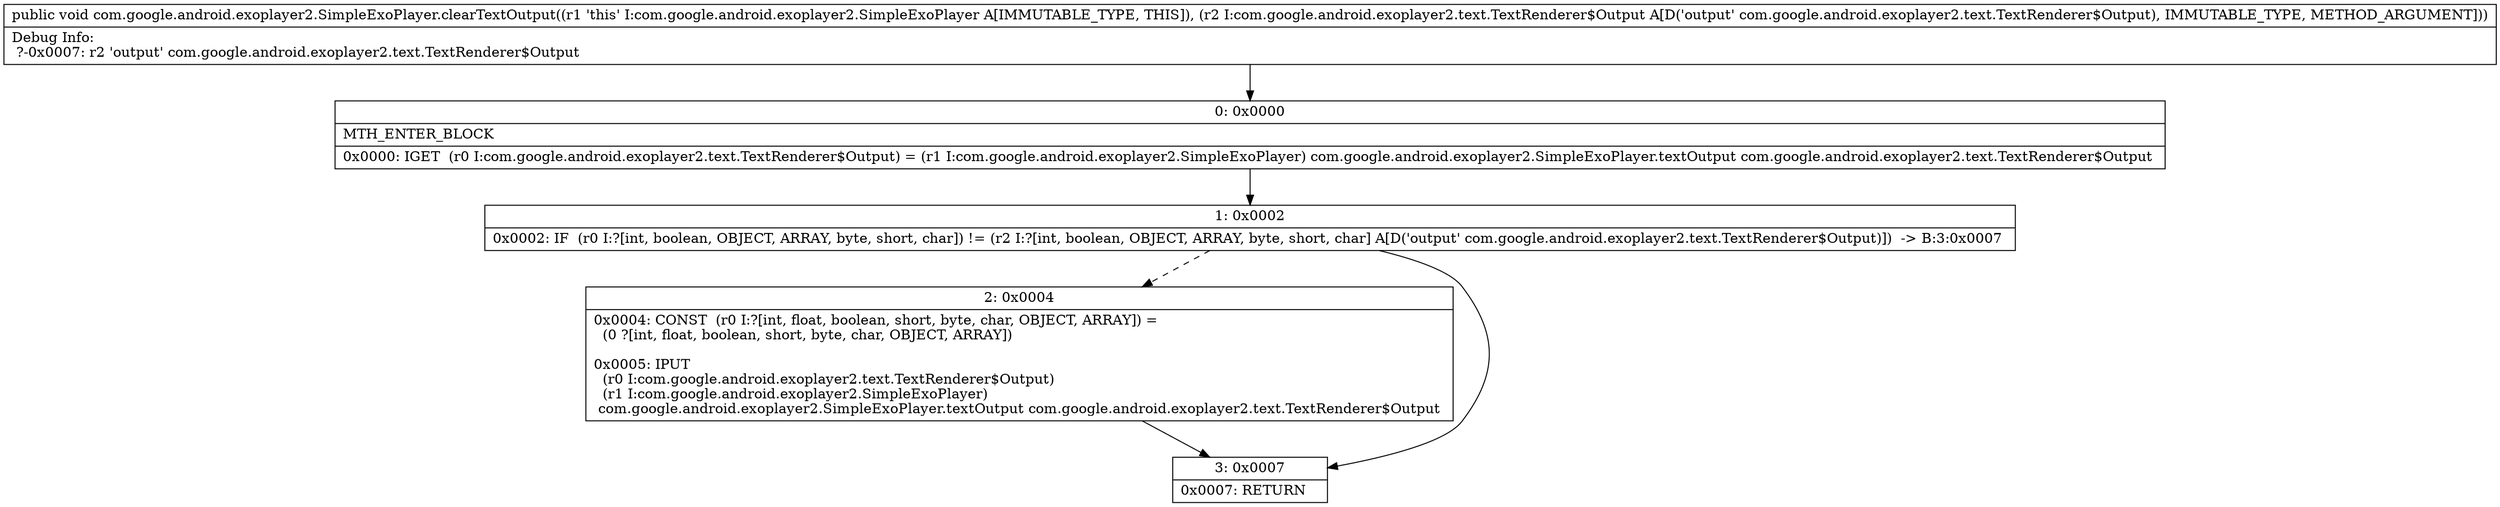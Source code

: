 digraph "CFG forcom.google.android.exoplayer2.SimpleExoPlayer.clearTextOutput(Lcom\/google\/android\/exoplayer2\/text\/TextRenderer$Output;)V" {
Node_0 [shape=record,label="{0\:\ 0x0000|MTH_ENTER_BLOCK\l|0x0000: IGET  (r0 I:com.google.android.exoplayer2.text.TextRenderer$Output) = (r1 I:com.google.android.exoplayer2.SimpleExoPlayer) com.google.android.exoplayer2.SimpleExoPlayer.textOutput com.google.android.exoplayer2.text.TextRenderer$Output \l}"];
Node_1 [shape=record,label="{1\:\ 0x0002|0x0002: IF  (r0 I:?[int, boolean, OBJECT, ARRAY, byte, short, char]) != (r2 I:?[int, boolean, OBJECT, ARRAY, byte, short, char] A[D('output' com.google.android.exoplayer2.text.TextRenderer$Output)])  \-\> B:3:0x0007 \l}"];
Node_2 [shape=record,label="{2\:\ 0x0004|0x0004: CONST  (r0 I:?[int, float, boolean, short, byte, char, OBJECT, ARRAY]) = \l  (0 ?[int, float, boolean, short, byte, char, OBJECT, ARRAY])\l \l0x0005: IPUT  \l  (r0 I:com.google.android.exoplayer2.text.TextRenderer$Output)\l  (r1 I:com.google.android.exoplayer2.SimpleExoPlayer)\l com.google.android.exoplayer2.SimpleExoPlayer.textOutput com.google.android.exoplayer2.text.TextRenderer$Output \l}"];
Node_3 [shape=record,label="{3\:\ 0x0007|0x0007: RETURN   \l}"];
MethodNode[shape=record,label="{public void com.google.android.exoplayer2.SimpleExoPlayer.clearTextOutput((r1 'this' I:com.google.android.exoplayer2.SimpleExoPlayer A[IMMUTABLE_TYPE, THIS]), (r2 I:com.google.android.exoplayer2.text.TextRenderer$Output A[D('output' com.google.android.exoplayer2.text.TextRenderer$Output), IMMUTABLE_TYPE, METHOD_ARGUMENT]))  | Debug Info:\l  ?\-0x0007: r2 'output' com.google.android.exoplayer2.text.TextRenderer$Output\l}"];
MethodNode -> Node_0;
Node_0 -> Node_1;
Node_1 -> Node_2[style=dashed];
Node_1 -> Node_3;
Node_2 -> Node_3;
}

